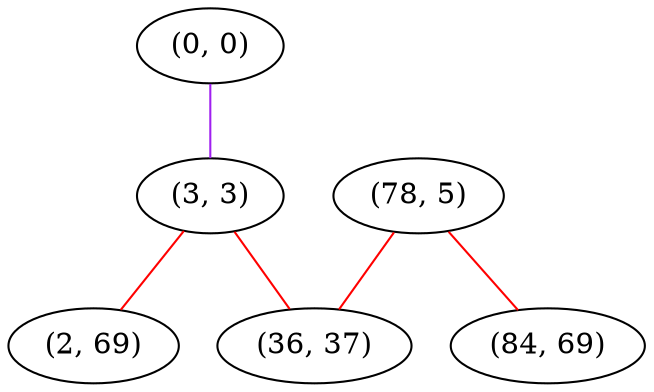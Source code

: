 graph "" {
"(0, 0)";
"(3, 3)";
"(78, 5)";
"(36, 37)";
"(84, 69)";
"(2, 69)";
"(0, 0)" -- "(3, 3)"  [color=purple, key=0, weight=4];
"(3, 3)" -- "(36, 37)"  [color=red, key=0, weight=1];
"(3, 3)" -- "(2, 69)"  [color=red, key=0, weight=1];
"(78, 5)" -- "(36, 37)"  [color=red, key=0, weight=1];
"(78, 5)" -- "(84, 69)"  [color=red, key=0, weight=1];
}
